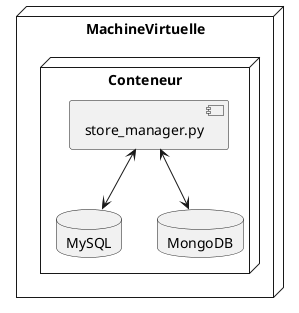 @startuml
  node MachineVirtuelle {
    node Conteneur {
      component "store_manager.py" 
      database "MySQL"
      database "MongoDB"
      "store_manager.py" <--> "MySQL"
      "store_manager.py" <--> "MongoDB"
    }
  }
@enduml